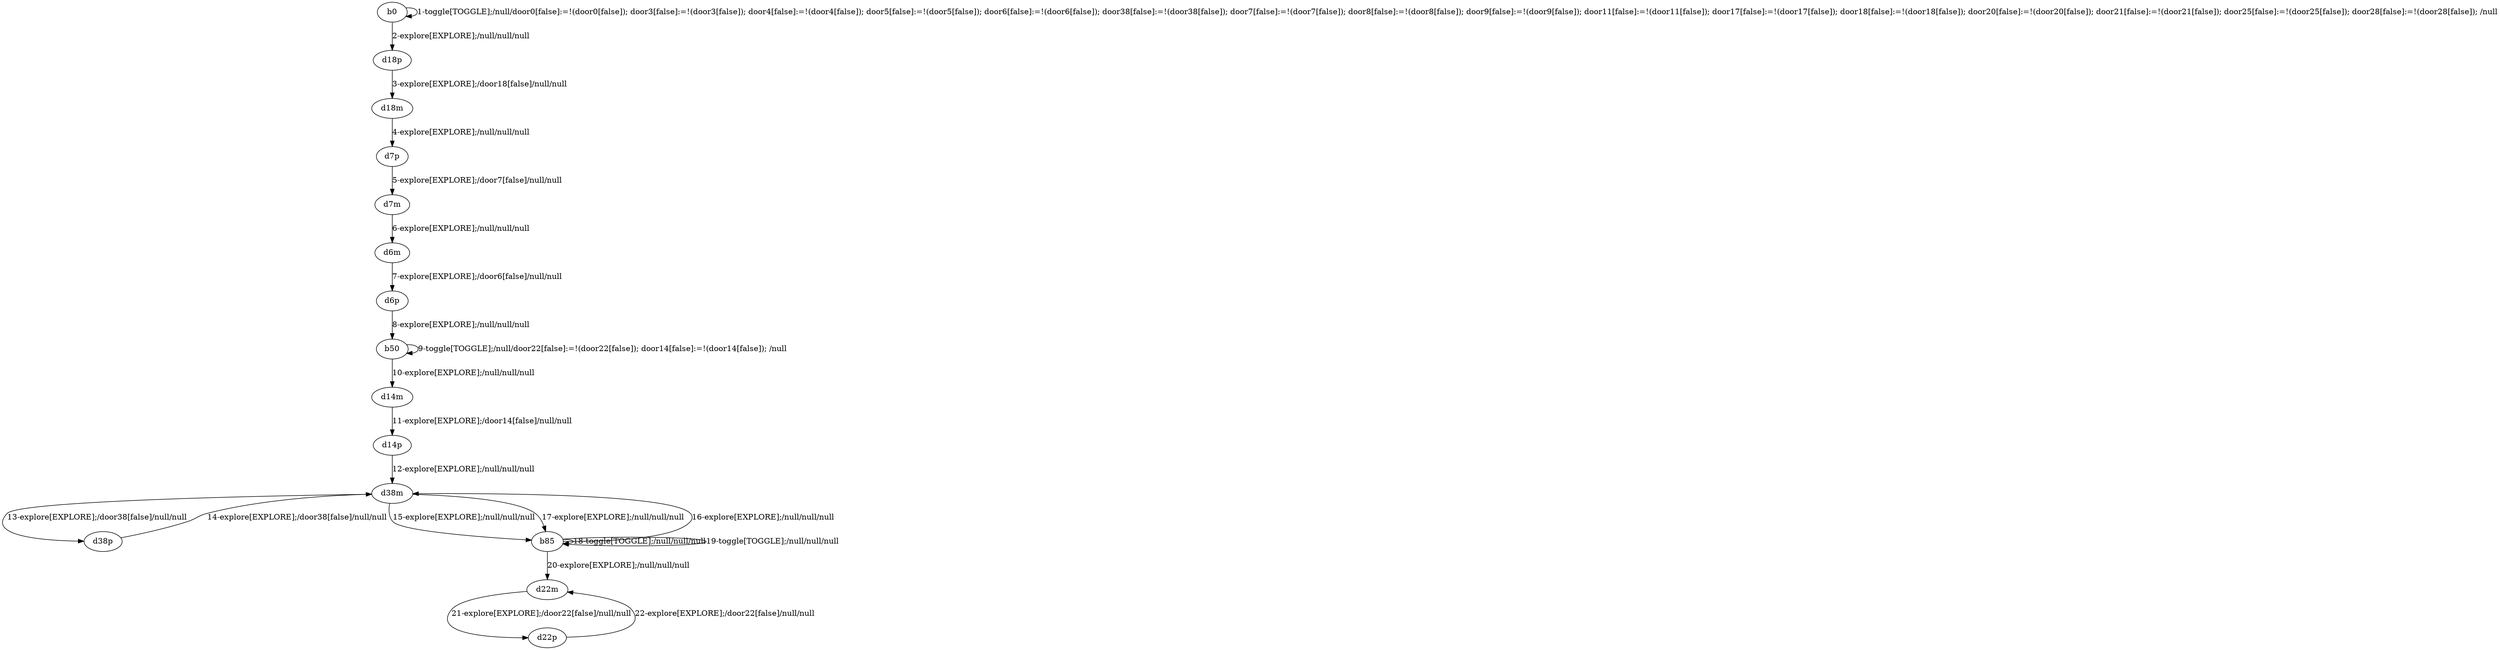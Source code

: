 # Total number of goals covered by this test: 2
# d22m --> d22p
# d22p --> d22m

digraph g {
"b0" -> "b0" [label = "1-toggle[TOGGLE];/null/door0[false]:=!(door0[false]); door3[false]:=!(door3[false]); door4[false]:=!(door4[false]); door5[false]:=!(door5[false]); door6[false]:=!(door6[false]); door38[false]:=!(door38[false]); door7[false]:=!(door7[false]); door8[false]:=!(door8[false]); door9[false]:=!(door9[false]); door11[false]:=!(door11[false]); door17[false]:=!(door17[false]); door18[false]:=!(door18[false]); door20[false]:=!(door20[false]); door21[false]:=!(door21[false]); door25[false]:=!(door25[false]); door28[false]:=!(door28[false]); /null"];
"b0" -> "d18p" [label = "2-explore[EXPLORE];/null/null/null"];
"d18p" -> "d18m" [label = "3-explore[EXPLORE];/door18[false]/null/null"];
"d18m" -> "d7p" [label = "4-explore[EXPLORE];/null/null/null"];
"d7p" -> "d7m" [label = "5-explore[EXPLORE];/door7[false]/null/null"];
"d7m" -> "d6m" [label = "6-explore[EXPLORE];/null/null/null"];
"d6m" -> "d6p" [label = "7-explore[EXPLORE];/door6[false]/null/null"];
"d6p" -> "b50" [label = "8-explore[EXPLORE];/null/null/null"];
"b50" -> "b50" [label = "9-toggle[TOGGLE];/null/door22[false]:=!(door22[false]); door14[false]:=!(door14[false]); /null"];
"b50" -> "d14m" [label = "10-explore[EXPLORE];/null/null/null"];
"d14m" -> "d14p" [label = "11-explore[EXPLORE];/door14[false]/null/null"];
"d14p" -> "d38m" [label = "12-explore[EXPLORE];/null/null/null"];
"d38m" -> "d38p" [label = "13-explore[EXPLORE];/door38[false]/null/null"];
"d38p" -> "d38m" [label = "14-explore[EXPLORE];/door38[false]/null/null"];
"d38m" -> "b85" [label = "15-explore[EXPLORE];/null/null/null"];
"b85" -> "d38m" [label = "16-explore[EXPLORE];/null/null/null"];
"d38m" -> "b85" [label = "17-explore[EXPLORE];/null/null/null"];
"b85" -> "b85" [label = "18-toggle[TOGGLE];/null/null/null"];
"b85" -> "b85" [label = "19-toggle[TOGGLE];/null/null/null"];
"b85" -> "d22m" [label = "20-explore[EXPLORE];/null/null/null"];
"d22m" -> "d22p" [label = "21-explore[EXPLORE];/door22[false]/null/null"];
"d22p" -> "d22m" [label = "22-explore[EXPLORE];/door22[false]/null/null"];
}